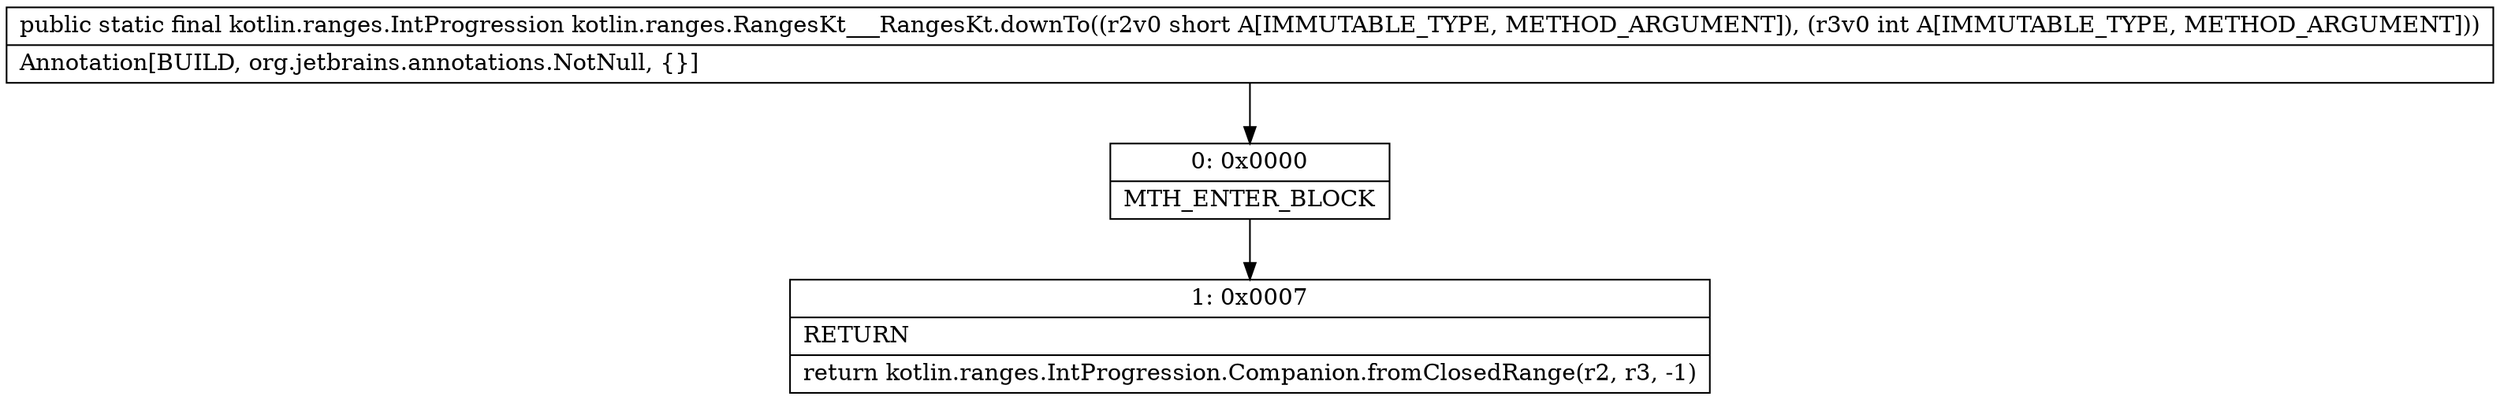 digraph "CFG forkotlin.ranges.RangesKt___RangesKt.downTo(SI)Lkotlin\/ranges\/IntProgression;" {
Node_0 [shape=record,label="{0\:\ 0x0000|MTH_ENTER_BLOCK\l}"];
Node_1 [shape=record,label="{1\:\ 0x0007|RETURN\l|return kotlin.ranges.IntProgression.Companion.fromClosedRange(r2, r3, \-1)\l}"];
MethodNode[shape=record,label="{public static final kotlin.ranges.IntProgression kotlin.ranges.RangesKt___RangesKt.downTo((r2v0 short A[IMMUTABLE_TYPE, METHOD_ARGUMENT]), (r3v0 int A[IMMUTABLE_TYPE, METHOD_ARGUMENT]))  | Annotation[BUILD, org.jetbrains.annotations.NotNull, \{\}]\l}"];
MethodNode -> Node_0;
Node_0 -> Node_1;
}

